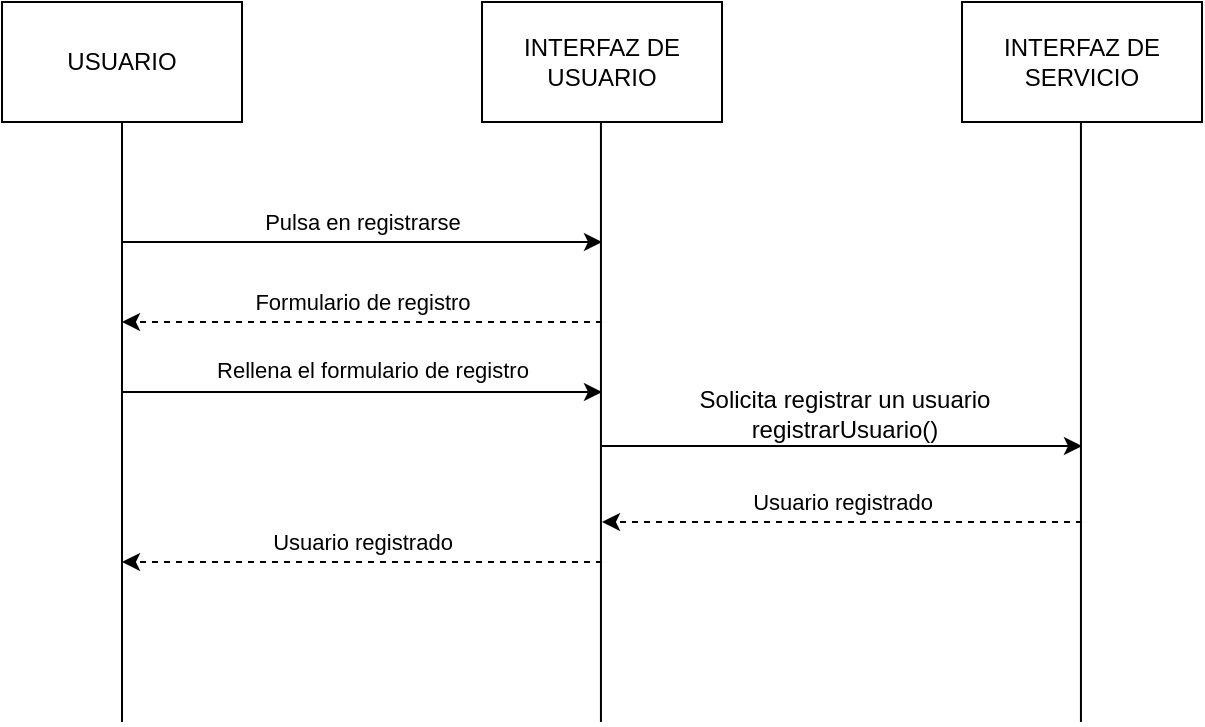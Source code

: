<mxfile version="25.0.3">
  <diagram name="Página-1" id="B7a7cyluYTpaYuW3HPgA">
    <mxGraphModel dx="989" dy="567" grid="0" gridSize="10" guides="1" tooltips="1" connect="1" arrows="1" fold="1" page="1" pageScale="1" pageWidth="827" pageHeight="1169" math="0" shadow="0">
      <root>
        <mxCell id="0" />
        <mxCell id="1" parent="0" />
        <mxCell id="sHbCMvUaTckDLu6cAx31-1" value="USUARIO" style="rounded=0;whiteSpace=wrap;html=1;" parent="1" vertex="1">
          <mxGeometry x="120" y="240" width="120" height="60" as="geometry" />
        </mxCell>
        <mxCell id="sHbCMvUaTckDLu6cAx31-2" value="INTERFAZ DE USUARIO" style="rounded=0;whiteSpace=wrap;html=1;" parent="1" vertex="1">
          <mxGeometry x="360" y="240" width="120" height="60" as="geometry" />
        </mxCell>
        <mxCell id="sHbCMvUaTckDLu6cAx31-3" value="INTERFAZ DE SERVICIO" style="rounded=0;whiteSpace=wrap;html=1;" parent="1" vertex="1">
          <mxGeometry x="600" y="240" width="120" height="60" as="geometry" />
        </mxCell>
        <mxCell id="sHbCMvUaTckDLu6cAx31-4" value="" style="endArrow=none;html=1;rounded=0;" parent="1" edge="1">
          <mxGeometry width="50" height="50" relative="1" as="geometry">
            <mxPoint x="180" y="600" as="sourcePoint" />
            <mxPoint x="180" y="300" as="targetPoint" />
          </mxGeometry>
        </mxCell>
        <mxCell id="sHbCMvUaTckDLu6cAx31-6" value="" style="endArrow=none;html=1;rounded=0;" parent="1" edge="1">
          <mxGeometry width="50" height="50" relative="1" as="geometry">
            <mxPoint x="419.47" y="600" as="sourcePoint" />
            <mxPoint x="419.47" y="300" as="targetPoint" />
          </mxGeometry>
        </mxCell>
        <mxCell id="sHbCMvUaTckDLu6cAx31-7" value="" style="endArrow=none;html=1;rounded=0;" parent="1" edge="1">
          <mxGeometry width="50" height="50" relative="1" as="geometry">
            <mxPoint x="659.47" y="600" as="sourcePoint" />
            <mxPoint x="659.47" y="300" as="targetPoint" />
          </mxGeometry>
        </mxCell>
        <mxCell id="sHbCMvUaTckDLu6cAx31-8" value="" style="endArrow=classic;html=1;rounded=0;" parent="1" edge="1">
          <mxGeometry width="50" height="50" relative="1" as="geometry">
            <mxPoint x="180" y="360" as="sourcePoint" />
            <mxPoint x="420" y="360" as="targetPoint" />
          </mxGeometry>
        </mxCell>
        <mxCell id="sHbCMvUaTckDLu6cAx31-11" value="Pulsa en registrarse" style="edgeLabel;html=1;align=center;verticalAlign=middle;resizable=0;points=[];" parent="sHbCMvUaTckDLu6cAx31-8" vertex="1" connectable="0">
          <mxGeometry x="-0.203" y="-4" relative="1" as="geometry">
            <mxPoint x="24" y="-14" as="offset" />
          </mxGeometry>
        </mxCell>
        <mxCell id="sHbCMvUaTckDLu6cAx31-9" value="" style="endArrow=classic;html=1;rounded=0;dashed=1;" parent="1" edge="1">
          <mxGeometry width="50" height="50" relative="1" as="geometry">
            <mxPoint x="420" y="400" as="sourcePoint" />
            <mxPoint x="180" y="400" as="targetPoint" />
          </mxGeometry>
        </mxCell>
        <mxCell id="sHbCMvUaTckDLu6cAx31-10" value="Formulario de registro" style="edgeLabel;html=1;align=center;verticalAlign=middle;resizable=0;points=[];" parent="sHbCMvUaTckDLu6cAx31-9" vertex="1" connectable="0">
          <mxGeometry x="0.098" y="-4" relative="1" as="geometry">
            <mxPoint x="12" y="-6" as="offset" />
          </mxGeometry>
        </mxCell>
        <mxCell id="sHbCMvUaTckDLu6cAx31-12" value="" style="endArrow=classic;html=1;rounded=0;" parent="1" edge="1">
          <mxGeometry width="50" height="50" relative="1" as="geometry">
            <mxPoint x="180" y="435" as="sourcePoint" />
            <mxPoint x="420" y="435" as="targetPoint" />
          </mxGeometry>
        </mxCell>
        <mxCell id="sHbCMvUaTckDLu6cAx31-13" value="Rellena el formulario de registro" style="edgeLabel;html=1;align=center;verticalAlign=middle;resizable=0;points=[];" parent="1" vertex="1" connectable="0">
          <mxGeometry x="323.001" y="420" as="geometry">
            <mxPoint x="-18" y="4" as="offset" />
          </mxGeometry>
        </mxCell>
        <mxCell id="sHbCMvUaTckDLu6cAx31-15" value="" style="endArrow=classic;html=1;rounded=0;" parent="1" edge="1">
          <mxGeometry width="50" height="50" relative="1" as="geometry">
            <mxPoint x="420" y="462" as="sourcePoint" />
            <mxPoint x="660" y="462" as="targetPoint" />
          </mxGeometry>
        </mxCell>
        <mxCell id="sHbCMvUaTckDLu6cAx31-16" value="Solicita registrar un usuario&lt;div&gt;registrarUsuario()&lt;/div&gt;" style="text;html=1;align=center;verticalAlign=middle;resizable=0;points=[];autosize=1;strokeColor=none;fillColor=none;" parent="1" vertex="1">
          <mxGeometry x="459" y="425" width="163" height="41" as="geometry" />
        </mxCell>
        <mxCell id="sHbCMvUaTckDLu6cAx31-18" value="" style="endArrow=classic;html=1;rounded=0;dashed=1;" parent="1" edge="1">
          <mxGeometry width="50" height="50" relative="1" as="geometry">
            <mxPoint x="660" y="500" as="sourcePoint" />
            <mxPoint x="420" y="500" as="targetPoint" />
          </mxGeometry>
        </mxCell>
        <mxCell id="sHbCMvUaTckDLu6cAx31-19" value="Usuario registrado" style="edgeLabel;html=1;align=center;verticalAlign=middle;resizable=0;points=[];" parent="sHbCMvUaTckDLu6cAx31-18" vertex="1" connectable="0">
          <mxGeometry x="-0.007" y="-5" relative="1" as="geometry">
            <mxPoint x="-1" y="-5" as="offset" />
          </mxGeometry>
        </mxCell>
        <mxCell id="sHbCMvUaTckDLu6cAx31-20" value="" style="endArrow=classic;html=1;rounded=0;dashed=1;" parent="1" edge="1">
          <mxGeometry width="50" height="50" relative="1" as="geometry">
            <mxPoint x="420" y="520" as="sourcePoint" />
            <mxPoint x="180" y="520" as="targetPoint" />
          </mxGeometry>
        </mxCell>
        <mxCell id="sHbCMvUaTckDLu6cAx31-21" value="Usuario registrado" style="edgeLabel;html=1;align=center;verticalAlign=middle;resizable=0;points=[];" parent="sHbCMvUaTckDLu6cAx31-20" vertex="1" connectable="0">
          <mxGeometry x="-0.007" y="-5" relative="1" as="geometry">
            <mxPoint x="-1" y="-5" as="offset" />
          </mxGeometry>
        </mxCell>
      </root>
    </mxGraphModel>
  </diagram>
</mxfile>
